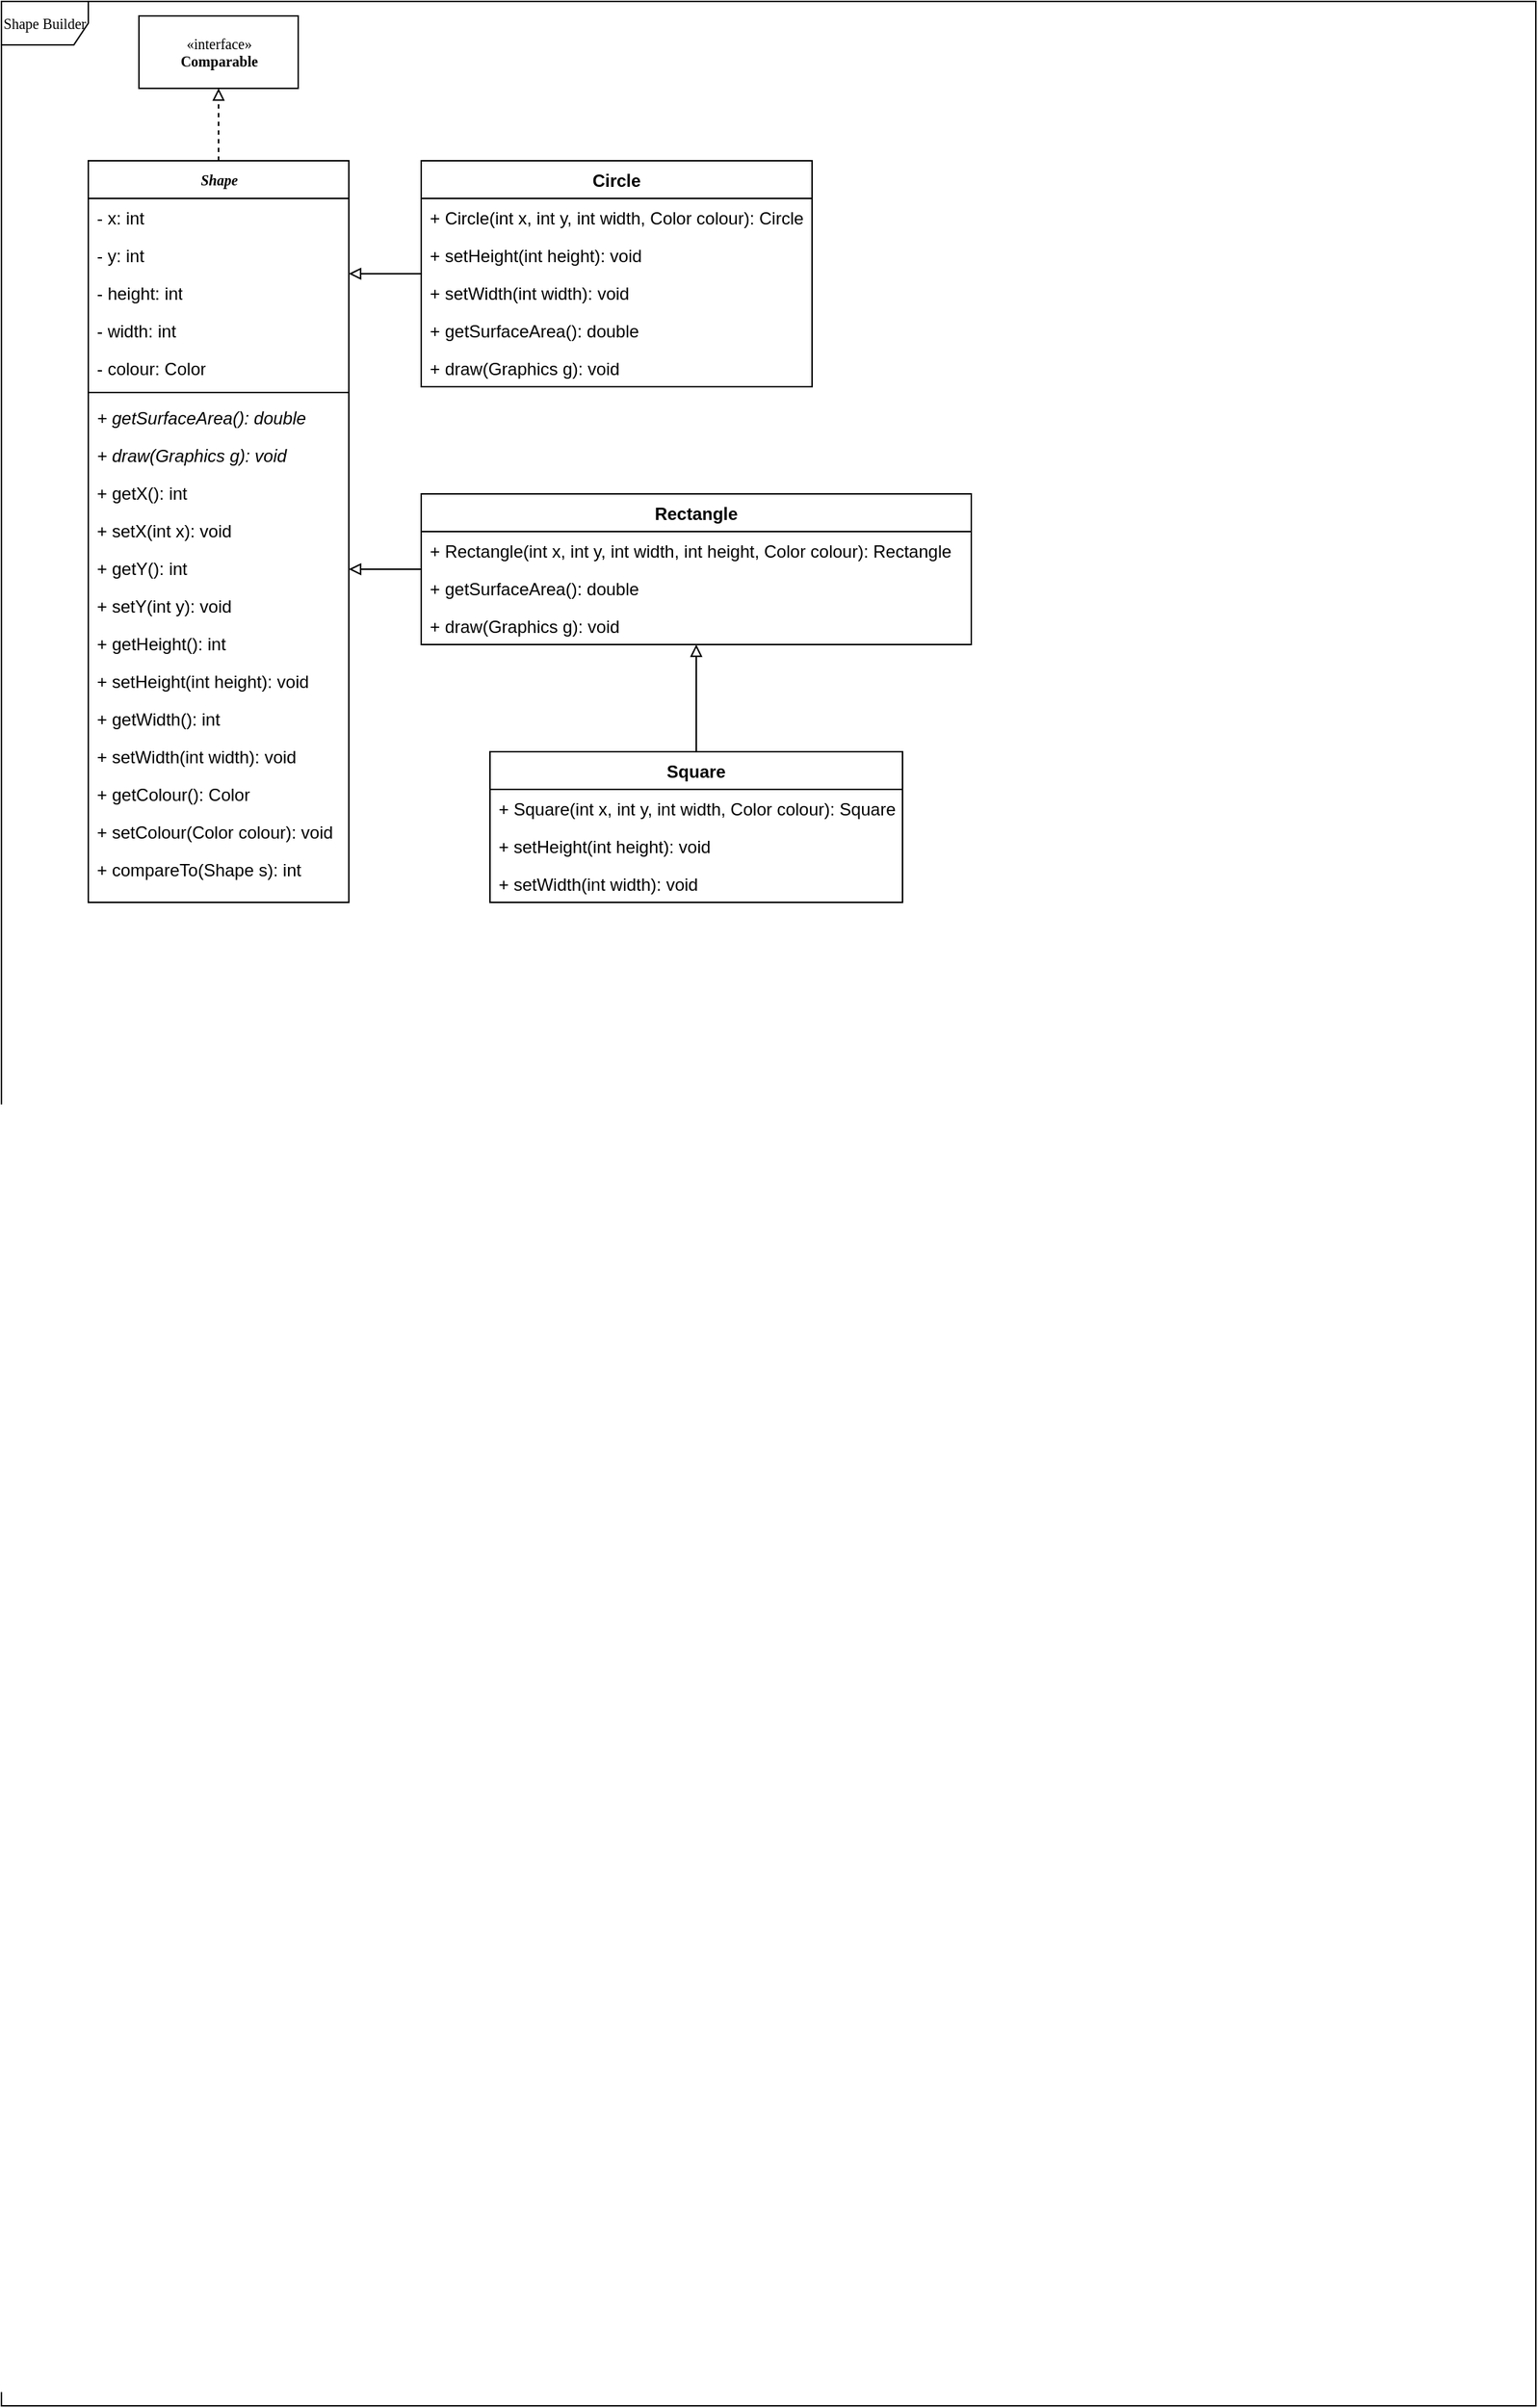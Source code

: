 <mxfile version="15.5.0" type="github">
  <diagram name="Page-1" id="c4acf3e9-155e-7222-9cf6-157b1a14988f">
    <mxGraphModel dx="1113" dy="753" grid="1" gridSize="10" guides="1" tooltips="1" connect="1" arrows="1" fold="1" page="1" pageScale="1" pageWidth="1100" pageHeight="1700" background="none" math="0" shadow="0">
      <root>
        <mxCell id="0" />
        <mxCell id="1" parent="0" />
        <mxCell id="17acba5748e5396b-1" value="&lt;div&gt;Shape Builder&lt;/div&gt;" style="shape=umlFrame;whiteSpace=wrap;html=1;rounded=0;shadow=0;comic=0;labelBackgroundColor=none;strokeWidth=1;fontFamily=Verdana;fontSize=10;align=center;" parent="1" vertex="1">
          <mxGeometry x="20" y="20" width="1060" height="1660" as="geometry" />
        </mxCell>
        <mxCell id="4T9-q51zRNTRowOw_aDu-89" style="edgeStyle=orthogonalEdgeStyle;rounded=0;orthogonalLoop=1;jettySize=auto;html=1;endArrow=block;endFill=0;dashed=1;" edge="1" parent="1" source="17acba5748e5396b-20" target="4T9-q51zRNTRowOw_aDu-2">
          <mxGeometry relative="1" as="geometry" />
        </mxCell>
        <mxCell id="17acba5748e5396b-20" value="&lt;b&gt;&lt;i&gt;Shape&lt;/i&gt;&lt;/b&gt;" style="swimlane;html=1;fontStyle=0;childLayout=stackLayout;horizontal=1;startSize=26;fillColor=none;horizontalStack=0;resizeParent=1;resizeLast=0;collapsible=1;marginBottom=0;swimlaneFillColor=#ffffff;rounded=0;shadow=0;comic=0;labelBackgroundColor=none;strokeWidth=1;fontFamily=Verdana;fontSize=10;align=center;" parent="1" vertex="1">
          <mxGeometry x="80" y="130" width="180" height="512" as="geometry">
            <mxRectangle x="350" y="42" width="90" height="26" as="alternateBounds" />
          </mxGeometry>
        </mxCell>
        <mxCell id="17acba5748e5396b-21" value="- x: int" style="text;html=1;strokeColor=none;fillColor=none;align=left;verticalAlign=top;spacingLeft=4;spacingRight=4;whiteSpace=wrap;overflow=hidden;rotatable=0;points=[[0,0.5],[1,0.5]];portConstraint=eastwest;" parent="17acba5748e5396b-20" vertex="1">
          <mxGeometry y="26" width="180" height="26" as="geometry" />
        </mxCell>
        <mxCell id="17acba5748e5396b-24" value="- y: int" style="text;html=1;strokeColor=none;fillColor=none;align=left;verticalAlign=top;spacingLeft=4;spacingRight=4;whiteSpace=wrap;overflow=hidden;rotatable=0;points=[[0,0.5],[1,0.5]];portConstraint=eastwest;" parent="17acba5748e5396b-20" vertex="1">
          <mxGeometry y="52" width="180" height="26" as="geometry" />
        </mxCell>
        <mxCell id="17acba5748e5396b-26" value="- height: int" style="text;html=1;strokeColor=none;fillColor=none;align=left;verticalAlign=top;spacingLeft=4;spacingRight=4;whiteSpace=wrap;overflow=hidden;rotatable=0;points=[[0,0.5],[1,0.5]];portConstraint=eastwest;" parent="17acba5748e5396b-20" vertex="1">
          <mxGeometry y="78" width="180" height="26" as="geometry" />
        </mxCell>
        <mxCell id="4T9-q51zRNTRowOw_aDu-12" value="- width: int" style="text;html=1;strokeColor=none;fillColor=none;align=left;verticalAlign=top;spacingLeft=4;spacingRight=4;whiteSpace=wrap;overflow=hidden;rotatable=0;points=[[0,0.5],[1,0.5]];portConstraint=eastwest;" vertex="1" parent="17acba5748e5396b-20">
          <mxGeometry y="104" width="180" height="26" as="geometry" />
        </mxCell>
        <mxCell id="4T9-q51zRNTRowOw_aDu-13" value="- colour: Color" style="text;html=1;strokeColor=none;fillColor=none;align=left;verticalAlign=top;spacingLeft=4;spacingRight=4;whiteSpace=wrap;overflow=hidden;rotatable=0;points=[[0,0.5],[1,0.5]];portConstraint=eastwest;" vertex="1" parent="17acba5748e5396b-20">
          <mxGeometry y="130" width="180" height="26" as="geometry" />
        </mxCell>
        <mxCell id="4T9-q51zRNTRowOw_aDu-20" value="" style="line;strokeWidth=1;fillColor=none;align=left;verticalAlign=middle;spacingTop=-1;spacingLeft=3;spacingRight=3;rotatable=0;labelPosition=right;points=[];portConstraint=eastwest;rounded=0;shadow=0;glass=0;sketch=0;" vertex="1" parent="17acba5748e5396b-20">
          <mxGeometry y="156" width="180" height="8" as="geometry" />
        </mxCell>
        <mxCell id="4T9-q51zRNTRowOw_aDu-14" value="+ &lt;span&gt;getSurfaceArea()&lt;/span&gt;: double" style="text;html=1;strokeColor=none;fillColor=none;align=left;verticalAlign=top;spacingLeft=4;spacingRight=4;whiteSpace=wrap;overflow=hidden;rotatable=0;points=[[0,0.5],[1,0.5]];portConstraint=eastwest;fontStyle=2" vertex="1" parent="17acba5748e5396b-20">
          <mxGeometry y="164" width="180" height="26" as="geometry" />
        </mxCell>
        <mxCell id="4T9-q51zRNTRowOw_aDu-19" value="+ draw(Graphics g): void" style="text;strokeColor=none;fillColor=none;align=left;verticalAlign=top;spacingLeft=4;spacingRight=4;overflow=hidden;rotatable=0;points=[[0,0.5],[1,0.5]];portConstraint=eastwest;rounded=0;shadow=0;glass=0;sketch=0;fontStyle=2" vertex="1" parent="17acba5748e5396b-20">
          <mxGeometry y="190" width="180" height="26" as="geometry" />
        </mxCell>
        <mxCell id="4T9-q51zRNTRowOw_aDu-21" value="+ getX(): int" style="text;strokeColor=none;fillColor=none;align=left;verticalAlign=top;spacingLeft=4;spacingRight=4;overflow=hidden;rotatable=0;points=[[0,0.5],[1,0.5]];portConstraint=eastwest;rounded=0;shadow=0;glass=0;sketch=0;" vertex="1" parent="17acba5748e5396b-20">
          <mxGeometry y="216" width="180" height="26" as="geometry" />
        </mxCell>
        <mxCell id="4T9-q51zRNTRowOw_aDu-22" value="+ setX(int x): void" style="text;strokeColor=none;fillColor=none;align=left;verticalAlign=top;spacingLeft=4;spacingRight=4;overflow=hidden;rotatable=0;points=[[0,0.5],[1,0.5]];portConstraint=eastwest;rounded=0;shadow=0;glass=0;sketch=0;" vertex="1" parent="17acba5748e5396b-20">
          <mxGeometry y="242" width="180" height="26" as="geometry" />
        </mxCell>
        <mxCell id="4T9-q51zRNTRowOw_aDu-23" value="+ getY(): int" style="text;strokeColor=none;fillColor=none;align=left;verticalAlign=top;spacingLeft=4;spacingRight=4;overflow=hidden;rotatable=0;points=[[0,0.5],[1,0.5]];portConstraint=eastwest;rounded=0;shadow=0;glass=0;sketch=0;" vertex="1" parent="17acba5748e5396b-20">
          <mxGeometry y="268" width="180" height="26" as="geometry" />
        </mxCell>
        <mxCell id="4T9-q51zRNTRowOw_aDu-24" value="+ setY(int y): void" style="text;strokeColor=none;fillColor=none;align=left;verticalAlign=top;spacingLeft=4;spacingRight=4;overflow=hidden;rotatable=0;points=[[0,0.5],[1,0.5]];portConstraint=eastwest;rounded=0;shadow=0;glass=0;sketch=0;" vertex="1" parent="17acba5748e5396b-20">
          <mxGeometry y="294" width="180" height="26" as="geometry" />
        </mxCell>
        <mxCell id="4T9-q51zRNTRowOw_aDu-25" value="+ getHeight(): int" style="text;strokeColor=none;fillColor=none;align=left;verticalAlign=top;spacingLeft=4;spacingRight=4;overflow=hidden;rotatable=0;points=[[0,0.5],[1,0.5]];portConstraint=eastwest;rounded=0;shadow=0;glass=0;sketch=0;" vertex="1" parent="17acba5748e5396b-20">
          <mxGeometry y="320" width="180" height="26" as="geometry" />
        </mxCell>
        <mxCell id="4T9-q51zRNTRowOw_aDu-26" value="+ setHeight(int height): void" style="text;strokeColor=none;fillColor=none;align=left;verticalAlign=top;spacingLeft=4;spacingRight=4;overflow=hidden;rotatable=0;points=[[0,0.5],[1,0.5]];portConstraint=eastwest;rounded=0;shadow=0;glass=0;sketch=0;" vertex="1" parent="17acba5748e5396b-20">
          <mxGeometry y="346" width="180" height="26" as="geometry" />
        </mxCell>
        <mxCell id="4T9-q51zRNTRowOw_aDu-27" value="+ getWidth(): int" style="text;strokeColor=none;fillColor=none;align=left;verticalAlign=top;spacingLeft=4;spacingRight=4;overflow=hidden;rotatable=0;points=[[0,0.5],[1,0.5]];portConstraint=eastwest;rounded=0;shadow=0;glass=0;sketch=0;" vertex="1" parent="17acba5748e5396b-20">
          <mxGeometry y="372" width="180" height="26" as="geometry" />
        </mxCell>
        <mxCell id="4T9-q51zRNTRowOw_aDu-28" value="+ setWidth(int width): void" style="text;strokeColor=none;fillColor=none;align=left;verticalAlign=top;spacingLeft=4;spacingRight=4;overflow=hidden;rotatable=0;points=[[0,0.5],[1,0.5]];portConstraint=eastwest;rounded=0;shadow=0;glass=0;sketch=0;" vertex="1" parent="17acba5748e5396b-20">
          <mxGeometry y="398" width="180" height="26" as="geometry" />
        </mxCell>
        <mxCell id="4T9-q51zRNTRowOw_aDu-29" value="+ getColour(): Color" style="text;strokeColor=none;fillColor=none;align=left;verticalAlign=top;spacingLeft=4;spacingRight=4;overflow=hidden;rotatable=0;points=[[0,0.5],[1,0.5]];portConstraint=eastwest;rounded=0;shadow=0;glass=0;sketch=0;" vertex="1" parent="17acba5748e5396b-20">
          <mxGeometry y="424" width="180" height="26" as="geometry" />
        </mxCell>
        <mxCell id="4T9-q51zRNTRowOw_aDu-30" value="+ setColour(Color colour): void" style="text;strokeColor=none;fillColor=none;align=left;verticalAlign=top;spacingLeft=4;spacingRight=4;overflow=hidden;rotatable=0;points=[[0,0.5],[1,0.5]];portConstraint=eastwest;rounded=0;shadow=0;glass=0;sketch=0;" vertex="1" parent="17acba5748e5396b-20">
          <mxGeometry y="450" width="180" height="26" as="geometry" />
        </mxCell>
        <mxCell id="4T9-q51zRNTRowOw_aDu-33" value="+ compareTo(Shape s): int" style="text;strokeColor=none;fillColor=none;align=left;verticalAlign=top;spacingLeft=4;spacingRight=4;overflow=hidden;rotatable=0;points=[[0,0.5],[1,0.5]];portConstraint=eastwest;rounded=0;shadow=0;glass=0;sketch=0;" vertex="1" parent="17acba5748e5396b-20">
          <mxGeometry y="476" width="180" height="26" as="geometry" />
        </mxCell>
        <mxCell id="4T9-q51zRNTRowOw_aDu-2" value="«interface»&lt;br&gt;&lt;b&gt;Comparable&lt;/b&gt;" style="html=1;rounded=0;shadow=0;comic=0;labelBackgroundColor=none;strokeWidth=1;fontFamily=Verdana;fontSize=10;align=center;" vertex="1" parent="1">
          <mxGeometry x="115" y="30" width="110" height="50" as="geometry" />
        </mxCell>
        <mxCell id="4T9-q51zRNTRowOw_aDu-87" style="edgeStyle=orthogonalEdgeStyle;rounded=0;orthogonalLoop=1;jettySize=auto;html=1;endArrow=block;endFill=0;" edge="1" parent="1" source="4T9-q51zRNTRowOw_aDu-63" target="17acba5748e5396b-20">
          <mxGeometry relative="1" as="geometry">
            <Array as="points">
              <mxPoint x="330" y="410" />
              <mxPoint x="330" y="410" />
            </Array>
          </mxGeometry>
        </mxCell>
        <mxCell id="4T9-q51zRNTRowOw_aDu-63" value="Rectangle" style="swimlane;fontStyle=1;align=center;verticalAlign=top;childLayout=stackLayout;horizontal=1;startSize=26;horizontalStack=0;resizeParent=1;resizeParentMax=0;resizeLast=0;collapsible=1;marginBottom=0;rounded=0;shadow=0;glass=0;sketch=0;" vertex="1" parent="1">
          <mxGeometry x="310" y="360" width="380" height="104" as="geometry" />
        </mxCell>
        <mxCell id="4T9-q51zRNTRowOw_aDu-66" value="+ Rectangle(int x, int y, int width, int height, Color colour): Rectangle" style="text;strokeColor=none;fillColor=none;align=left;verticalAlign=top;spacingLeft=4;spacingRight=4;overflow=hidden;rotatable=0;points=[[0,0.5],[1,0.5]];portConstraint=eastwest;rounded=0;shadow=0;glass=0;sketch=0;" vertex="1" parent="4T9-q51zRNTRowOw_aDu-63">
          <mxGeometry y="26" width="380" height="26" as="geometry" />
        </mxCell>
        <mxCell id="4T9-q51zRNTRowOw_aDu-71" value="+ &lt;span&gt;getSurfaceArea()&lt;/span&gt;: double" style="text;html=1;strokeColor=none;fillColor=none;align=left;verticalAlign=top;spacingLeft=4;spacingRight=4;whiteSpace=wrap;overflow=hidden;rotatable=0;points=[[0,0.5],[1,0.5]];portConstraint=eastwest;fontStyle=0" vertex="1" parent="4T9-q51zRNTRowOw_aDu-63">
          <mxGeometry y="52" width="380" height="26" as="geometry" />
        </mxCell>
        <mxCell id="4T9-q51zRNTRowOw_aDu-72" value="+ draw(Graphics g): void" style="text;strokeColor=none;fillColor=none;align=left;verticalAlign=top;spacingLeft=4;spacingRight=4;overflow=hidden;rotatable=0;points=[[0,0.5],[1,0.5]];portConstraint=eastwest;rounded=0;shadow=0;glass=0;sketch=0;fontStyle=0" vertex="1" parent="4T9-q51zRNTRowOw_aDu-63">
          <mxGeometry y="78" width="380" height="26" as="geometry" />
        </mxCell>
        <mxCell id="4T9-q51zRNTRowOw_aDu-88" style="edgeStyle=orthogonalEdgeStyle;rounded=0;orthogonalLoop=1;jettySize=auto;html=1;endArrow=block;endFill=0;" edge="1" parent="1" source="4T9-q51zRNTRowOw_aDu-73" target="17acba5748e5396b-20">
          <mxGeometry relative="1" as="geometry">
            <Array as="points">
              <mxPoint x="300" y="208" />
              <mxPoint x="300" y="208" />
            </Array>
          </mxGeometry>
        </mxCell>
        <mxCell id="4T9-q51zRNTRowOw_aDu-73" value="Circle" style="swimlane;fontStyle=1;align=center;verticalAlign=top;childLayout=stackLayout;horizontal=1;startSize=26;horizontalStack=0;resizeParent=1;resizeParentMax=0;resizeLast=0;collapsible=1;marginBottom=0;rounded=0;shadow=0;glass=0;sketch=0;" vertex="1" parent="1">
          <mxGeometry x="310" y="130" width="270" height="156" as="geometry" />
        </mxCell>
        <mxCell id="4T9-q51zRNTRowOw_aDu-74" value="+ Circle(int x, int y, int width, Color colour): Circle" style="text;strokeColor=none;fillColor=none;align=left;verticalAlign=top;spacingLeft=4;spacingRight=4;overflow=hidden;rotatable=0;points=[[0,0.5],[1,0.5]];portConstraint=eastwest;rounded=0;shadow=0;glass=0;sketch=0;" vertex="1" parent="4T9-q51zRNTRowOw_aDu-73">
          <mxGeometry y="26" width="270" height="26" as="geometry" />
        </mxCell>
        <mxCell id="4T9-q51zRNTRowOw_aDu-77" value="+ setHeight(int height): void" style="text;strokeColor=none;fillColor=none;align=left;verticalAlign=top;spacingLeft=4;spacingRight=4;overflow=hidden;rotatable=0;points=[[0,0.5],[1,0.5]];portConstraint=eastwest;rounded=0;shadow=0;glass=0;sketch=0;" vertex="1" parent="4T9-q51zRNTRowOw_aDu-73">
          <mxGeometry y="52" width="270" height="26" as="geometry" />
        </mxCell>
        <mxCell id="4T9-q51zRNTRowOw_aDu-78" value="+ setWidth(int width): void" style="text;strokeColor=none;fillColor=none;align=left;verticalAlign=top;spacingLeft=4;spacingRight=4;overflow=hidden;rotatable=0;points=[[0,0.5],[1,0.5]];portConstraint=eastwest;rounded=0;shadow=0;glass=0;sketch=0;" vertex="1" parent="4T9-q51zRNTRowOw_aDu-73">
          <mxGeometry y="78" width="270" height="26" as="geometry" />
        </mxCell>
        <mxCell id="4T9-q51zRNTRowOw_aDu-75" value="+ &lt;span&gt;getSurfaceArea()&lt;/span&gt;: double" style="text;html=1;strokeColor=none;fillColor=none;align=left;verticalAlign=top;spacingLeft=4;spacingRight=4;whiteSpace=wrap;overflow=hidden;rotatable=0;points=[[0,0.5],[1,0.5]];portConstraint=eastwest;fontStyle=0" vertex="1" parent="4T9-q51zRNTRowOw_aDu-73">
          <mxGeometry y="104" width="270" height="26" as="geometry" />
        </mxCell>
        <mxCell id="4T9-q51zRNTRowOw_aDu-76" value="+ draw(Graphics g): void" style="text;strokeColor=none;fillColor=none;align=left;verticalAlign=top;spacingLeft=4;spacingRight=4;overflow=hidden;rotatable=0;points=[[0,0.5],[1,0.5]];portConstraint=eastwest;rounded=0;shadow=0;glass=0;sketch=0;fontStyle=0" vertex="1" parent="4T9-q51zRNTRowOw_aDu-73">
          <mxGeometry y="130" width="270" height="26" as="geometry" />
        </mxCell>
        <mxCell id="4T9-q51zRNTRowOw_aDu-85" style="edgeStyle=orthogonalEdgeStyle;rounded=0;orthogonalLoop=1;jettySize=auto;html=1;endArrow=block;endFill=0;" edge="1" parent="1" source="4T9-q51zRNTRowOw_aDu-79" target="4T9-q51zRNTRowOw_aDu-63">
          <mxGeometry relative="1" as="geometry" />
        </mxCell>
        <mxCell id="4T9-q51zRNTRowOw_aDu-79" value="Square" style="swimlane;fontStyle=1;align=center;verticalAlign=top;childLayout=stackLayout;horizontal=1;startSize=26;horizontalStack=0;resizeParent=1;resizeParentMax=0;resizeLast=0;collapsible=1;marginBottom=0;rounded=0;shadow=0;glass=0;sketch=0;" vertex="1" parent="1">
          <mxGeometry x="357.5" y="538" width="285" height="104" as="geometry" />
        </mxCell>
        <mxCell id="4T9-q51zRNTRowOw_aDu-80" value="+ Square(int x, int y, int width, Color colour): Square" style="text;strokeColor=none;fillColor=none;align=left;verticalAlign=top;spacingLeft=4;spacingRight=4;overflow=hidden;rotatable=0;points=[[0,0.5],[1,0.5]];portConstraint=eastwest;rounded=0;shadow=0;glass=0;sketch=0;" vertex="1" parent="4T9-q51zRNTRowOw_aDu-79">
          <mxGeometry y="26" width="285" height="26" as="geometry" />
        </mxCell>
        <mxCell id="4T9-q51zRNTRowOw_aDu-81" value="+ setHeight(int height): void" style="text;strokeColor=none;fillColor=none;align=left;verticalAlign=top;spacingLeft=4;spacingRight=4;overflow=hidden;rotatable=0;points=[[0,0.5],[1,0.5]];portConstraint=eastwest;rounded=0;shadow=0;glass=0;sketch=0;" vertex="1" parent="4T9-q51zRNTRowOw_aDu-79">
          <mxGeometry y="52" width="285" height="26" as="geometry" />
        </mxCell>
        <mxCell id="4T9-q51zRNTRowOw_aDu-82" value="+ setWidth(int width): void" style="text;strokeColor=none;fillColor=none;align=left;verticalAlign=top;spacingLeft=4;spacingRight=4;overflow=hidden;rotatable=0;points=[[0,0.5],[1,0.5]];portConstraint=eastwest;rounded=0;shadow=0;glass=0;sketch=0;" vertex="1" parent="4T9-q51zRNTRowOw_aDu-79">
          <mxGeometry y="78" width="285" height="26" as="geometry" />
        </mxCell>
      </root>
    </mxGraphModel>
  </diagram>
</mxfile>
